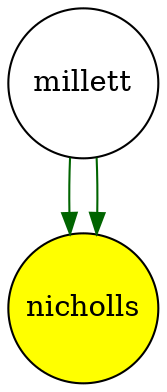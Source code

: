 digraph fullagr_millett_nicholls { 
 K=0.6 
 "millett" -> { "nicholls" } [color="darkgreen", arrowhead="normal", penwidth=1, href="#294"]; 
 "millett" -> { "nicholls" } [color="darkgreen", arrowhead="normal", penwidth=1, href="#295"]; 
 "millett" [shape="circle", fixedsize="true", height=1, width=1, style="filled", fillcolor="white", href="#millett"]; 
 "nicholls" [shape="circle", fixedsize="true", height=1, width=1, style="filled", fillcolor="yellow", href="#nicholls"]; 

}